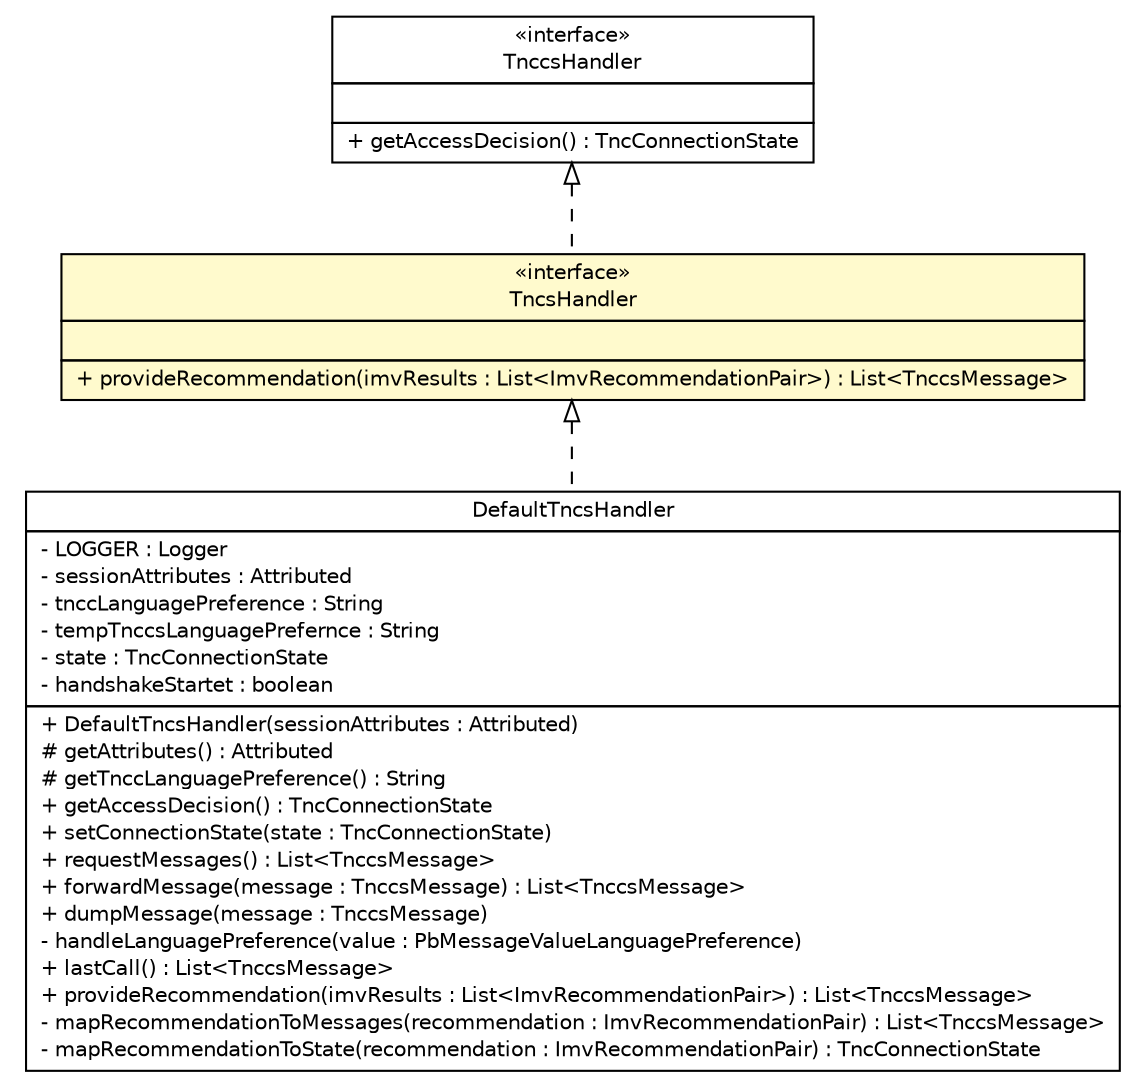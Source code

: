 #!/usr/local/bin/dot
#
# Class diagram 
# Generated by UMLGraph version R5_6 (http://www.umlgraph.org/)
#

digraph G {
	edge [fontname="Helvetica",fontsize=10,labelfontname="Helvetica",labelfontsize=10];
	node [fontname="Helvetica",fontsize=10,shape=plaintext];
	nodesep=0.25;
	ranksep=0.5;
	// de.hsbremen.tc.tnc.tnccs.message.handler.TnccsHandler
	c31653 [label=<<table title="de.hsbremen.tc.tnc.tnccs.message.handler.TnccsHandler" border="0" cellborder="1" cellspacing="0" cellpadding="2" port="p" href="./TnccsHandler.html">
		<tr><td><table border="0" cellspacing="0" cellpadding="1">
<tr><td align="center" balign="center"> &#171;interface&#187; </td></tr>
<tr><td align="center" balign="center"> TnccsHandler </td></tr>
		</table></td></tr>
		<tr><td><table border="0" cellspacing="0" cellpadding="1">
<tr><td align="left" balign="left">  </td></tr>
		</table></td></tr>
		<tr><td><table border="0" cellspacing="0" cellpadding="1">
<tr><td align="left" balign="left"> + getAccessDecision() : TncConnectionState </td></tr>
		</table></td></tr>
		</table>>, URL="./TnccsHandler.html", fontname="Helvetica", fontcolor="black", fontsize=10.0];
	// de.hsbremen.tc.tnc.tnccs.message.handler.TncsHandler
	c31657 [label=<<table title="de.hsbremen.tc.tnc.tnccs.message.handler.TncsHandler" border="0" cellborder="1" cellspacing="0" cellpadding="2" port="p" bgcolor="lemonChiffon" href="./TncsHandler.html">
		<tr><td><table border="0" cellspacing="0" cellpadding="1">
<tr><td align="center" balign="center"> &#171;interface&#187; </td></tr>
<tr><td align="center" balign="center"> TncsHandler </td></tr>
		</table></td></tr>
		<tr><td><table border="0" cellspacing="0" cellpadding="1">
<tr><td align="left" balign="left">  </td></tr>
		</table></td></tr>
		<tr><td><table border="0" cellspacing="0" cellpadding="1">
<tr><td align="left" balign="left"> + provideRecommendation(imvResults : List&lt;ImvRecommendationPair&gt;) : List&lt;TnccsMessage&gt; </td></tr>
		</table></td></tr>
		</table>>, URL="./TncsHandler.html", fontname="Helvetica", fontcolor="black", fontsize=10.0];
	// de.hsbremen.tc.tnc.tnccs.message.handler.simple.DefaultTncsHandler
	c31666 [label=<<table title="de.hsbremen.tc.tnc.tnccs.message.handler.simple.DefaultTncsHandler" border="0" cellborder="1" cellspacing="0" cellpadding="2" port="p" href="./simple/DefaultTncsHandler.html">
		<tr><td><table border="0" cellspacing="0" cellpadding="1">
<tr><td align="center" balign="center"> DefaultTncsHandler </td></tr>
		</table></td></tr>
		<tr><td><table border="0" cellspacing="0" cellpadding="1">
<tr><td align="left" balign="left"> - LOGGER : Logger </td></tr>
<tr><td align="left" balign="left"> - sessionAttributes : Attributed </td></tr>
<tr><td align="left" balign="left"> - tnccLanguagePreference : String </td></tr>
<tr><td align="left" balign="left"> - tempTnccsLanguagePrefernce : String </td></tr>
<tr><td align="left" balign="left"> - state : TncConnectionState </td></tr>
<tr><td align="left" balign="left"> - handshakeStartet : boolean </td></tr>
		</table></td></tr>
		<tr><td><table border="0" cellspacing="0" cellpadding="1">
<tr><td align="left" balign="left"> + DefaultTncsHandler(sessionAttributes : Attributed) </td></tr>
<tr><td align="left" balign="left"> # getAttributes() : Attributed </td></tr>
<tr><td align="left" balign="left"> # getTnccLanguagePreference() : String </td></tr>
<tr><td align="left" balign="left"> + getAccessDecision() : TncConnectionState </td></tr>
<tr><td align="left" balign="left"> + setConnectionState(state : TncConnectionState) </td></tr>
<tr><td align="left" balign="left"> + requestMessages() : List&lt;TnccsMessage&gt; </td></tr>
<tr><td align="left" balign="left"> + forwardMessage(message : TnccsMessage) : List&lt;TnccsMessage&gt; </td></tr>
<tr><td align="left" balign="left"> + dumpMessage(message : TnccsMessage) </td></tr>
<tr><td align="left" balign="left"> - handleLanguagePreference(value : PbMessageValueLanguagePreference) </td></tr>
<tr><td align="left" balign="left"> + lastCall() : List&lt;TnccsMessage&gt; </td></tr>
<tr><td align="left" balign="left"> + provideRecommendation(imvResults : List&lt;ImvRecommendationPair&gt;) : List&lt;TnccsMessage&gt; </td></tr>
<tr><td align="left" balign="left"> - mapRecommendationToMessages(recommendation : ImvRecommendationPair) : List&lt;TnccsMessage&gt; </td></tr>
<tr><td align="left" balign="left"> - mapRecommendationToState(recommendation : ImvRecommendationPair) : TncConnectionState </td></tr>
		</table></td></tr>
		</table>>, URL="./simple/DefaultTncsHandler.html", fontname="Helvetica", fontcolor="black", fontsize=10.0];
	//de.hsbremen.tc.tnc.tnccs.message.handler.TncsHandler implements de.hsbremen.tc.tnc.tnccs.message.handler.TnccsHandler
	c31653:p -> c31657:p [dir=back,arrowtail=empty,style=dashed];
	//de.hsbremen.tc.tnc.tnccs.message.handler.simple.DefaultTncsHandler implements de.hsbremen.tc.tnc.tnccs.message.handler.TncsHandler
	c31657:p -> c31666:p [dir=back,arrowtail=empty,style=dashed];
}

